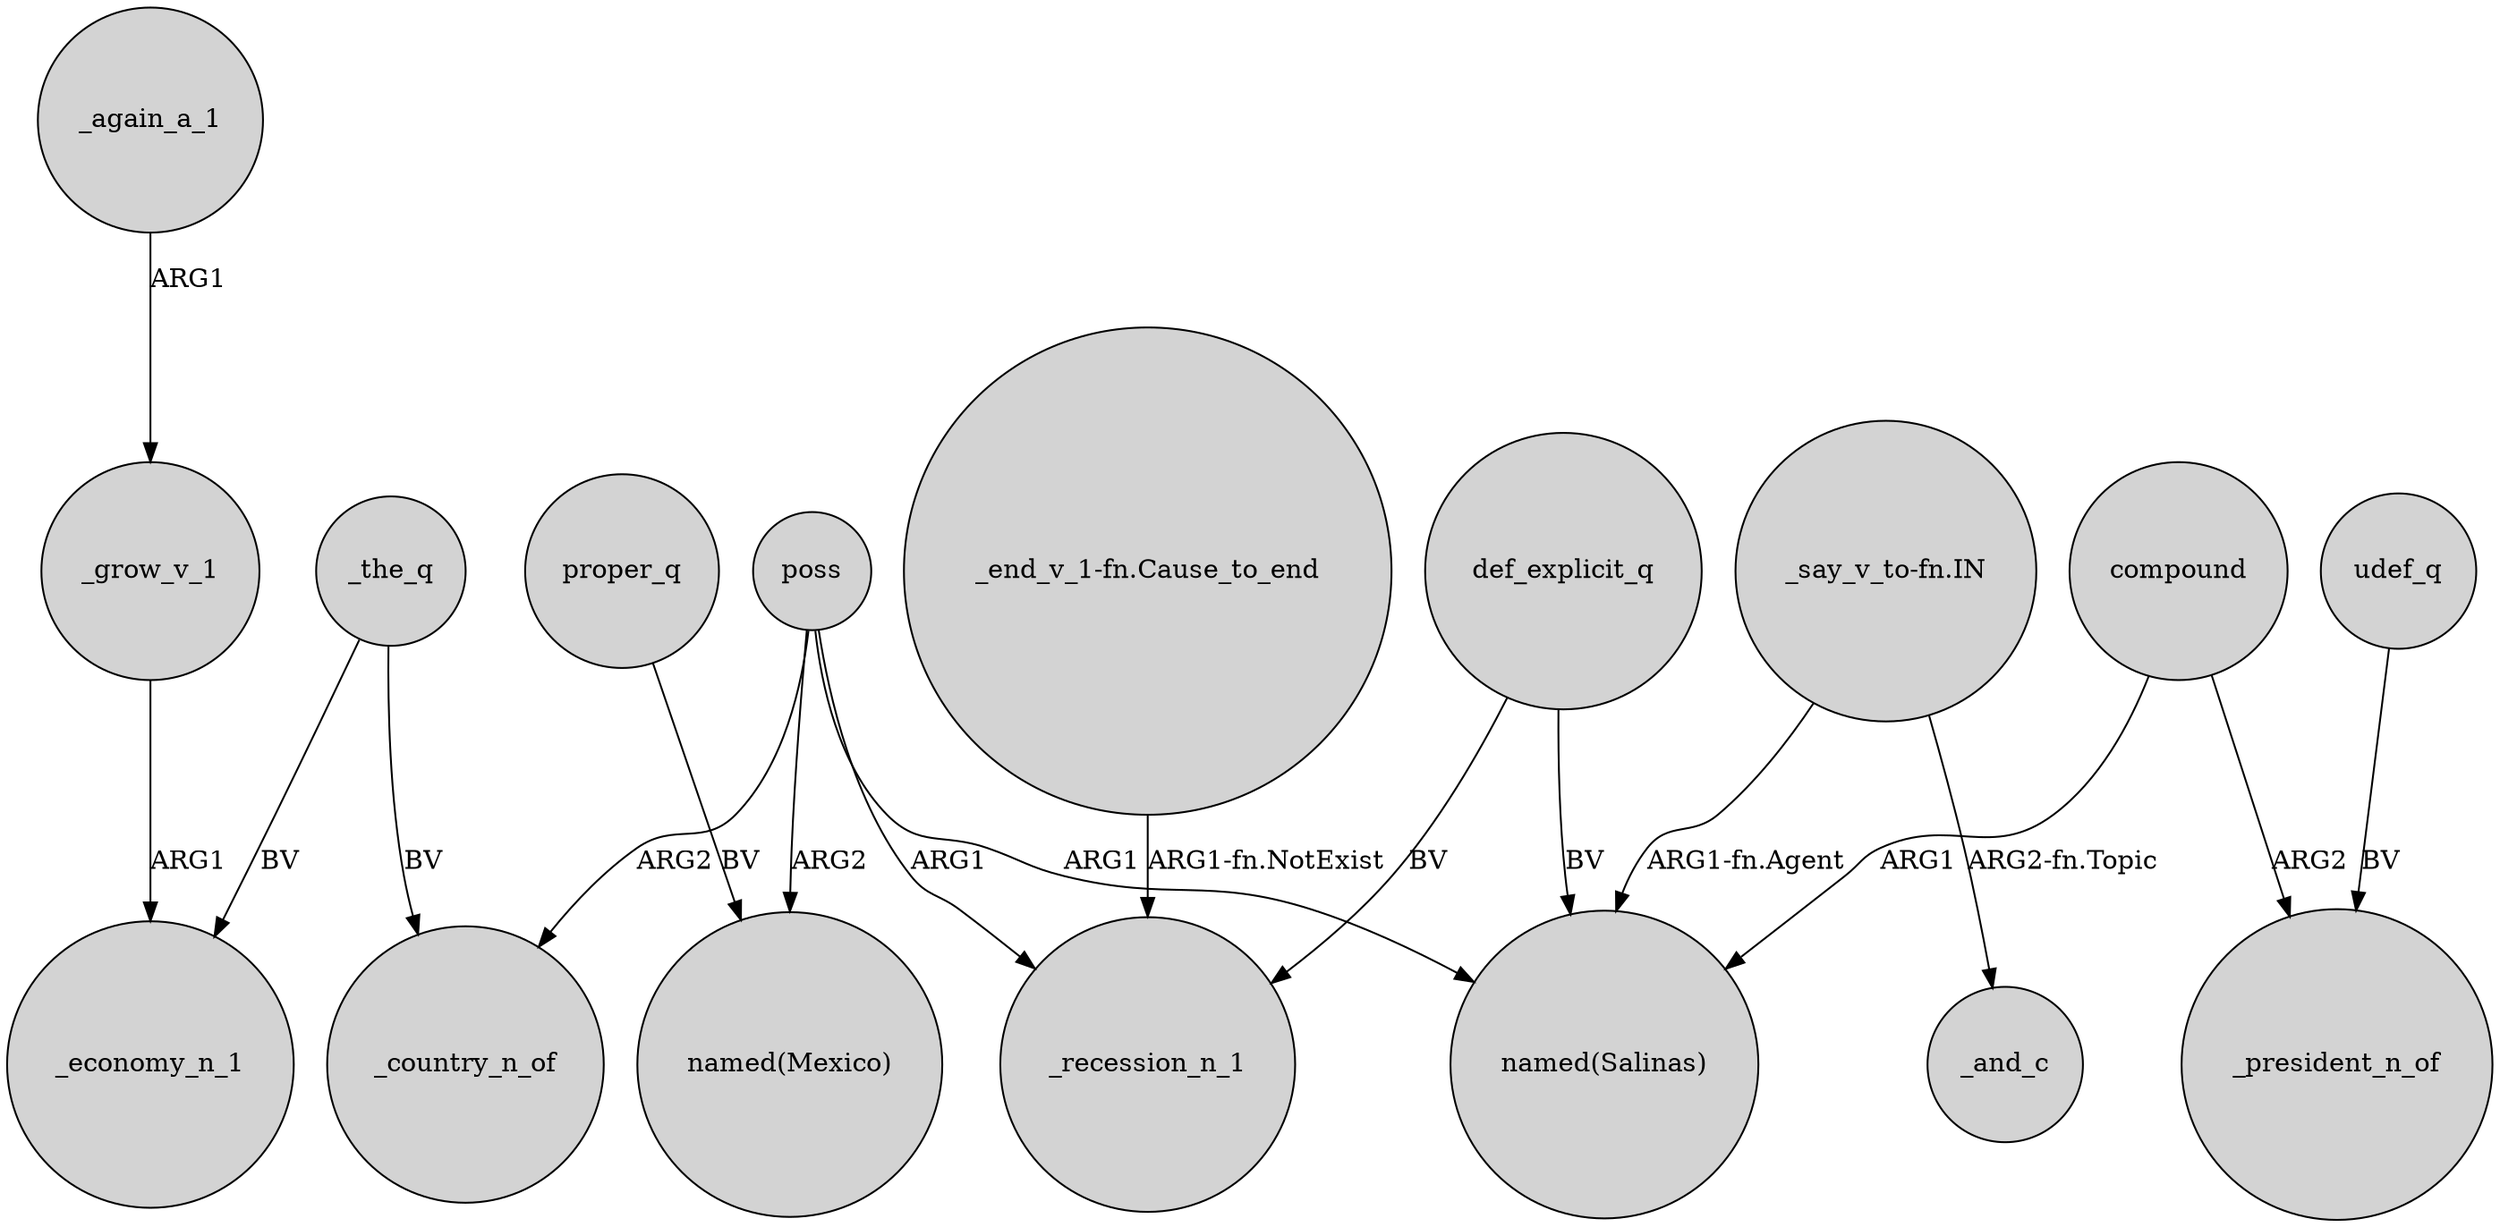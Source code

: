 digraph {
	node [shape=circle style=filled]
	_the_q -> _country_n_of [label=BV]
	_again_a_1 -> _grow_v_1 [label=ARG1]
	_the_q -> _economy_n_1 [label=BV]
	poss -> _country_n_of [label=ARG2]
	def_explicit_q -> "named(Salinas)" [label=BV]
	poss -> _recession_n_1 [label=ARG1]
	poss -> "named(Salinas)" [label=ARG1]
	_grow_v_1 -> _economy_n_1 [label=ARG1]
	compound -> "named(Salinas)" [label=ARG1]
	compound -> _president_n_of [label=ARG2]
	udef_q -> _president_n_of [label=BV]
	"_say_v_to-fn.IN" -> "named(Salinas)" [label="ARG1-fn.Agent"]
	poss -> "named(Mexico)" [label=ARG2]
	def_explicit_q -> _recession_n_1 [label=BV]
	"_say_v_to-fn.IN" -> _and_c [label="ARG2-fn.Topic"]
	"_end_v_1-fn.Cause_to_end" -> _recession_n_1 [label="ARG1-fn.NotExist"]
	proper_q -> "named(Mexico)" [label=BV]
}

